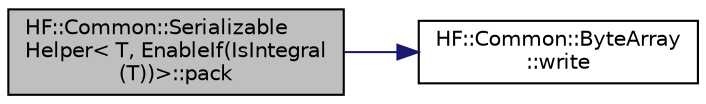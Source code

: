 digraph "HF::Common::SerializableHelper&lt; T, EnableIf(IsIntegral(T))&gt;::pack"
{
  edge [fontname="Helvetica",fontsize="10",labelfontname="Helvetica",labelfontsize="10"];
  node [fontname="Helvetica",fontsize="10",shape=record];
  rankdir="LR";
  Node0 [label="HF::Common::Serializable\lHelper\< T, EnableIf(IsIntegral\l(T))\>::pack",height=0.2,width=0.4,color="black", fillcolor="grey75", style="filled", fontcolor="black"];
  Node0 -> Node1 [color="midnightblue",fontsize="10",style="solid",fontname="Helvetica"];
  Node1 [label="HF::Common::ByteArray\l::write",height=0.2,width=0.4,color="black", fillcolor="white", style="filled",URL="$structHF_1_1Common_1_1ByteArray.html#a4d8497059b06cf33f1e2b899bbf7f08a",tooltip="Write a byte into the array at the given offset. "];
}
